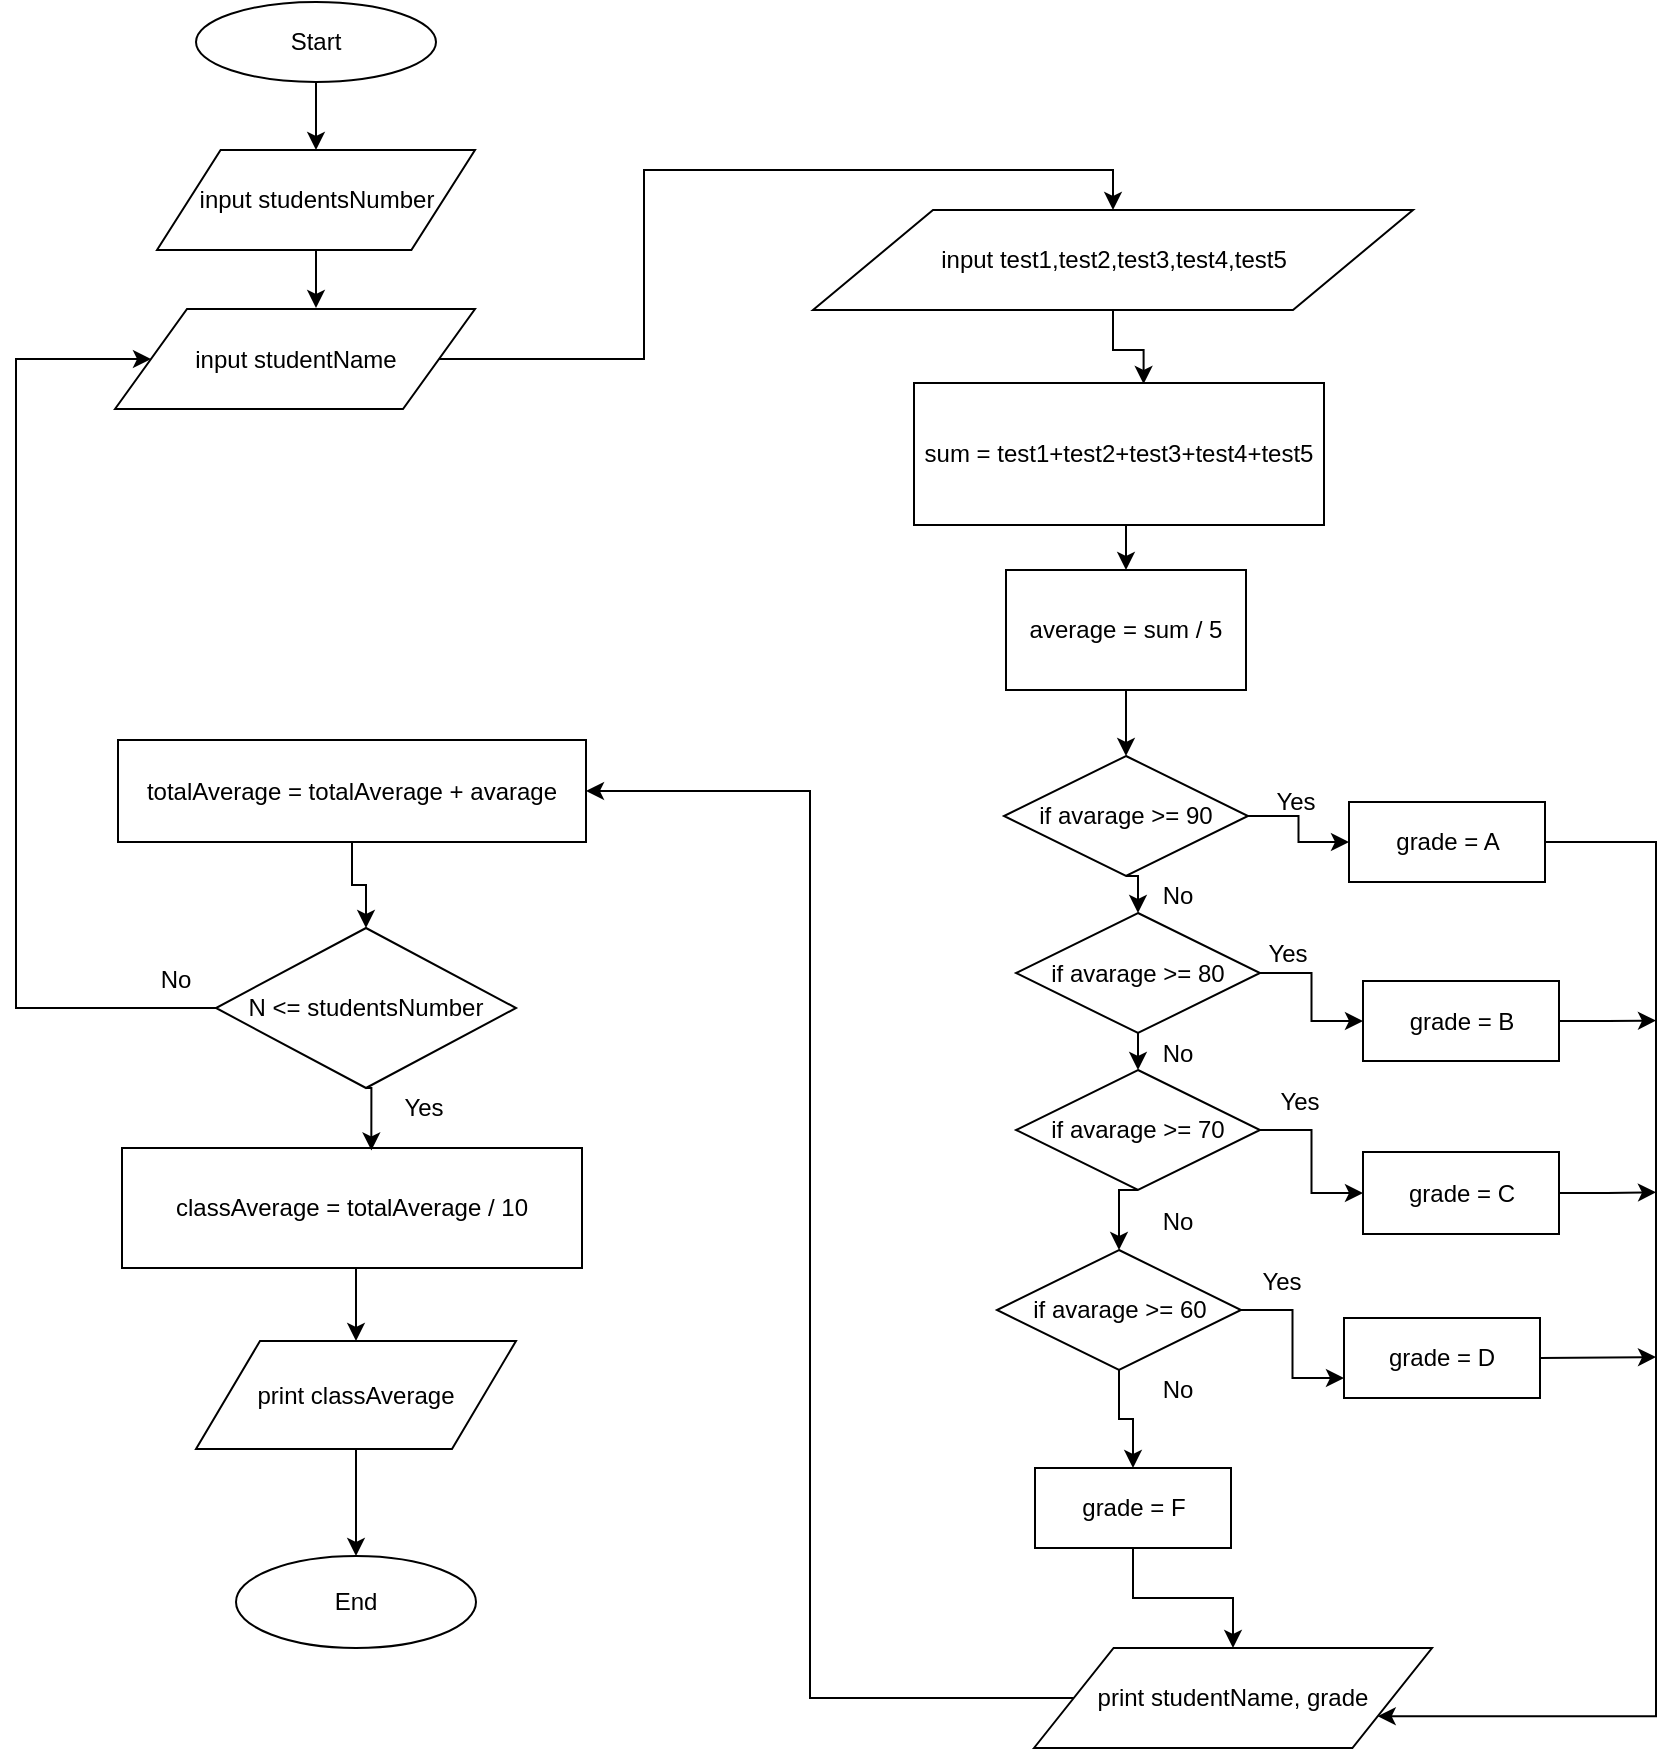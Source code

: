 <mxfile version="11.3.0" type="device" pages="1"><diagram id="lp2wK6yO0J8YGUJruySO" name="Page-1"><mxGraphModel dx="924" dy="759" grid="1" gridSize="10" guides="1" tooltips="1" connect="1" arrows="1" fold="1" page="1" pageScale="1" pageWidth="850" pageHeight="1100" math="0" shadow="0"><root><mxCell id="0"/><mxCell id="1" parent="0"/><mxCell id="BCsHm07Pud3xxthC0Pur-78" style="edgeStyle=orthogonalEdgeStyle;rounded=0;orthogonalLoop=1;jettySize=auto;html=1;exitX=0.5;exitY=1;exitDx=0;exitDy=0;entryX=0.56;entryY=0.007;entryDx=0;entryDy=0;entryPerimeter=0;" edge="1" parent="1" source="BCsHm07Pud3xxthC0Pur-2" target="BCsHm07Pud3xxthC0Pur-3"><mxGeometry relative="1" as="geometry"/></mxCell><mxCell id="BCsHm07Pud3xxthC0Pur-2" value="input test1,test2,test3,test4,test5" style="shape=parallelogram;perimeter=parallelogramPerimeter;whiteSpace=wrap;html=1;" vertex="1" parent="1"><mxGeometry x="418.5" y="111" width="300" height="50" as="geometry"/></mxCell><mxCell id="BCsHm07Pud3xxthC0Pur-9" style="edgeStyle=orthogonalEdgeStyle;rounded=0;orthogonalLoop=1;jettySize=auto;html=1;exitX=0.5;exitY=1;exitDx=0;exitDy=0;entryX=0.5;entryY=0;entryDx=0;entryDy=0;" edge="1" parent="1" source="BCsHm07Pud3xxthC0Pur-3" target="BCsHm07Pud3xxthC0Pur-4"><mxGeometry relative="1" as="geometry"/></mxCell><mxCell id="BCsHm07Pud3xxthC0Pur-3" value="sum =&amp;nbsp;&lt;span&gt;test1+test2+test3+test4+test5&lt;/span&gt;" style="rounded=0;whiteSpace=wrap;html=1;" vertex="1" parent="1"><mxGeometry x="469" y="197.5" width="205" height="71" as="geometry"/></mxCell><mxCell id="BCsHm07Pud3xxthC0Pur-75" style="edgeStyle=orthogonalEdgeStyle;rounded=0;orthogonalLoop=1;jettySize=auto;html=1;exitX=0.5;exitY=1;exitDx=0;exitDy=0;entryX=0.5;entryY=0;entryDx=0;entryDy=0;" edge="1" parent="1" source="BCsHm07Pud3xxthC0Pur-4" target="BCsHm07Pud3xxthC0Pur-12"><mxGeometry relative="1" as="geometry"/></mxCell><mxCell id="BCsHm07Pud3xxthC0Pur-4" value="&lt;span&gt;average = sum / 5&lt;/span&gt;" style="rounded=0;whiteSpace=wrap;html=1;" vertex="1" parent="1"><mxGeometry x="515" y="291" width="120" height="60" as="geometry"/></mxCell><mxCell id="BCsHm07Pud3xxthC0Pur-21" style="edgeStyle=orthogonalEdgeStyle;rounded=0;orthogonalLoop=1;jettySize=auto;html=1;exitX=1;exitY=0.5;exitDx=0;exitDy=0;entryX=0;entryY=0.5;entryDx=0;entryDy=0;" edge="1" parent="1" source="BCsHm07Pud3xxthC0Pur-12" target="BCsHm07Pud3xxthC0Pur-13"><mxGeometry relative="1" as="geometry"/></mxCell><mxCell id="BCsHm07Pud3xxthC0Pur-22" style="edgeStyle=orthogonalEdgeStyle;rounded=0;orthogonalLoop=1;jettySize=auto;html=1;exitX=0.5;exitY=1;exitDx=0;exitDy=0;entryX=0.5;entryY=0;entryDx=0;entryDy=0;" edge="1" parent="1" source="BCsHm07Pud3xxthC0Pur-12" target="BCsHm07Pud3xxthC0Pur-14"><mxGeometry relative="1" as="geometry"/></mxCell><mxCell id="BCsHm07Pud3xxthC0Pur-12" value="if avarage &amp;gt;= 90" style="rhombus;whiteSpace=wrap;html=1;" vertex="1" parent="1"><mxGeometry x="514" y="384" width="122" height="60" as="geometry"/></mxCell><mxCell id="BCsHm07Pud3xxthC0Pur-79" style="edgeStyle=orthogonalEdgeStyle;rounded=0;orthogonalLoop=1;jettySize=auto;html=1;exitX=1;exitY=0.5;exitDx=0;exitDy=0;entryX=1;entryY=0.75;entryDx=0;entryDy=0;" edge="1" parent="1" source="BCsHm07Pud3xxthC0Pur-13" target="BCsHm07Pud3xxthC0Pur-64"><mxGeometry relative="1" as="geometry"><mxPoint x="820" y="890" as="targetPoint"/><Array as="points"><mxPoint x="840" y="427"/><mxPoint x="840" y="865"/></Array></mxGeometry></mxCell><mxCell id="BCsHm07Pud3xxthC0Pur-13" value="grade = A" style="shape=parallelogram;perimeter=parallelogramPerimeter;whiteSpace=wrap;html=1;size=0;" vertex="1" parent="1"><mxGeometry x="686.5" y="407" width="98" height="40" as="geometry"/></mxCell><mxCell id="BCsHm07Pud3xxthC0Pur-23" style="edgeStyle=orthogonalEdgeStyle;rounded=0;orthogonalLoop=1;jettySize=auto;html=1;exitX=1;exitY=0.5;exitDx=0;exitDy=0;" edge="1" parent="1" source="BCsHm07Pud3xxthC0Pur-14" target="BCsHm07Pud3xxthC0Pur-17"><mxGeometry relative="1" as="geometry"/></mxCell><mxCell id="BCsHm07Pud3xxthC0Pur-24" style="edgeStyle=orthogonalEdgeStyle;rounded=0;orthogonalLoop=1;jettySize=auto;html=1;exitX=0.5;exitY=1;exitDx=0;exitDy=0;entryX=0.5;entryY=0;entryDx=0;entryDy=0;" edge="1" parent="1" source="BCsHm07Pud3xxthC0Pur-14" target="BCsHm07Pud3xxthC0Pur-15"><mxGeometry relative="1" as="geometry"/></mxCell><mxCell id="BCsHm07Pud3xxthC0Pur-14" value="if avarage &amp;gt;= 80" style="rhombus;whiteSpace=wrap;html=1;" vertex="1" parent="1"><mxGeometry x="520" y="462.5" width="122" height="60" as="geometry"/></mxCell><mxCell id="BCsHm07Pud3xxthC0Pur-25" style="edgeStyle=orthogonalEdgeStyle;rounded=0;orthogonalLoop=1;jettySize=auto;html=1;exitX=1;exitY=0.5;exitDx=0;exitDy=0;entryX=0;entryY=0.5;entryDx=0;entryDy=0;" edge="1" parent="1" source="BCsHm07Pud3xxthC0Pur-15" target="BCsHm07Pud3xxthC0Pur-18"><mxGeometry relative="1" as="geometry"/></mxCell><mxCell id="BCsHm07Pud3xxthC0Pur-26" style="edgeStyle=orthogonalEdgeStyle;rounded=0;orthogonalLoop=1;jettySize=auto;html=1;exitX=0.5;exitY=1;exitDx=0;exitDy=0;entryX=0.5;entryY=0;entryDx=0;entryDy=0;" edge="1" parent="1" source="BCsHm07Pud3xxthC0Pur-15" target="BCsHm07Pud3xxthC0Pur-16"><mxGeometry relative="1" as="geometry"/></mxCell><mxCell id="BCsHm07Pud3xxthC0Pur-15" value="if avarage &amp;gt;= 70" style="rhombus;whiteSpace=wrap;html=1;" vertex="1" parent="1"><mxGeometry x="520" y="541" width="122" height="60" as="geometry"/></mxCell><mxCell id="BCsHm07Pud3xxthC0Pur-27" style="edgeStyle=orthogonalEdgeStyle;rounded=0;orthogonalLoop=1;jettySize=auto;html=1;exitX=1;exitY=0.5;exitDx=0;exitDy=0;entryX=0;entryY=0.75;entryDx=0;entryDy=0;" edge="1" parent="1" source="BCsHm07Pud3xxthC0Pur-16" target="BCsHm07Pud3xxthC0Pur-19"><mxGeometry relative="1" as="geometry"/></mxCell><mxCell id="BCsHm07Pud3xxthC0Pur-29" style="edgeStyle=orthogonalEdgeStyle;rounded=0;orthogonalLoop=1;jettySize=auto;html=1;entryX=0.5;entryY=0;entryDx=0;entryDy=0;" edge="1" parent="1" source="BCsHm07Pud3xxthC0Pur-16" target="BCsHm07Pud3xxthC0Pur-28"><mxGeometry relative="1" as="geometry"/></mxCell><mxCell id="BCsHm07Pud3xxthC0Pur-16" value="if avarage &amp;gt;= 60" style="rhombus;whiteSpace=wrap;html=1;" vertex="1" parent="1"><mxGeometry x="510.5" y="631" width="122" height="60" as="geometry"/></mxCell><mxCell id="BCsHm07Pud3xxthC0Pur-90" style="edgeStyle=orthogonalEdgeStyle;rounded=0;orthogonalLoop=1;jettySize=auto;html=1;exitX=1;exitY=0.5;exitDx=0;exitDy=0;" edge="1" parent="1" source="BCsHm07Pud3xxthC0Pur-17"><mxGeometry relative="1" as="geometry"><mxPoint x="840.0" y="516.294" as="targetPoint"/></mxGeometry></mxCell><mxCell id="BCsHm07Pud3xxthC0Pur-17" value="grade = B" style="shape=parallelogram;perimeter=parallelogramPerimeter;whiteSpace=wrap;html=1;size=0;" vertex="1" parent="1"><mxGeometry x="693.5" y="496.5" width="98" height="40" as="geometry"/></mxCell><mxCell id="BCsHm07Pud3xxthC0Pur-91" style="edgeStyle=orthogonalEdgeStyle;rounded=0;orthogonalLoop=1;jettySize=auto;html=1;exitX=1;exitY=0.5;exitDx=0;exitDy=0;" edge="1" parent="1" source="BCsHm07Pud3xxthC0Pur-18"><mxGeometry relative="1" as="geometry"><mxPoint x="840.0" y="602.176" as="targetPoint"/></mxGeometry></mxCell><mxCell id="BCsHm07Pud3xxthC0Pur-18" value="grade = C" style="shape=parallelogram;perimeter=parallelogramPerimeter;whiteSpace=wrap;html=1;size=0;" vertex="1" parent="1"><mxGeometry x="693.5" y="582" width="98" height="41" as="geometry"/></mxCell><mxCell id="BCsHm07Pud3xxthC0Pur-92" style="edgeStyle=orthogonalEdgeStyle;rounded=0;orthogonalLoop=1;jettySize=auto;html=1;exitX=1;exitY=0.5;exitDx=0;exitDy=0;" edge="1" parent="1" source="BCsHm07Pud3xxthC0Pur-19"><mxGeometry relative="1" as="geometry"><mxPoint x="840.0" y="684.529" as="targetPoint"/></mxGeometry></mxCell><mxCell id="BCsHm07Pud3xxthC0Pur-19" value="grade = D" style="shape=parallelogram;perimeter=parallelogramPerimeter;whiteSpace=wrap;html=1;size=0;" vertex="1" parent="1"><mxGeometry x="684" y="665" width="98" height="40" as="geometry"/></mxCell><mxCell id="BCsHm07Pud3xxthC0Pur-65" style="edgeStyle=orthogonalEdgeStyle;rounded=0;orthogonalLoop=1;jettySize=auto;html=1;entryX=0.5;entryY=0;entryDx=0;entryDy=0;" edge="1" parent="1" source="BCsHm07Pud3xxthC0Pur-28" target="BCsHm07Pud3xxthC0Pur-64"><mxGeometry relative="1" as="geometry"/></mxCell><mxCell id="BCsHm07Pud3xxthC0Pur-28" value="grade = F" style="shape=parallelogram;perimeter=parallelogramPerimeter;whiteSpace=wrap;html=1;size=0;" vertex="1" parent="1"><mxGeometry x="529.5" y="740" width="98" height="40" as="geometry"/></mxCell><mxCell id="BCsHm07Pud3xxthC0Pur-31" value="Yes" style="text;html=1;strokeColor=none;fillColor=none;align=center;verticalAlign=middle;whiteSpace=wrap;rounded=0;" vertex="1" parent="1"><mxGeometry x="639.5" y="397" width="40" height="20" as="geometry"/></mxCell><mxCell id="BCsHm07Pud3xxthC0Pur-32" value="Yes" style="text;html=1;strokeColor=none;fillColor=none;align=center;verticalAlign=middle;whiteSpace=wrap;rounded=0;" vertex="1" parent="1"><mxGeometry x="636" y="472.5" width="40" height="20" as="geometry"/></mxCell><mxCell id="BCsHm07Pud3xxthC0Pur-33" value="Yes" style="text;html=1;strokeColor=none;fillColor=none;align=center;verticalAlign=middle;whiteSpace=wrap;rounded=0;" vertex="1" parent="1"><mxGeometry x="642" y="546.5" width="40" height="20" as="geometry"/></mxCell><mxCell id="BCsHm07Pud3xxthC0Pur-34" value="Yes" style="text;html=1;strokeColor=none;fillColor=none;align=center;verticalAlign=middle;whiteSpace=wrap;rounded=0;" vertex="1" parent="1"><mxGeometry x="632.5" y="637" width="40" height="20" as="geometry"/></mxCell><mxCell id="BCsHm07Pud3xxthC0Pur-35" value="No" style="text;html=1;strokeColor=none;fillColor=none;align=center;verticalAlign=middle;whiteSpace=wrap;rounded=0;" vertex="1" parent="1"><mxGeometry x="581" y="444" width="40" height="20" as="geometry"/></mxCell><mxCell id="BCsHm07Pud3xxthC0Pur-36" value="No" style="text;html=1;strokeColor=none;fillColor=none;align=center;verticalAlign=middle;whiteSpace=wrap;rounded=0;" vertex="1" parent="1"><mxGeometry x="581" y="522.5" width="40" height="20" as="geometry"/></mxCell><mxCell id="BCsHm07Pud3xxthC0Pur-37" value="No" style="text;html=1;strokeColor=none;fillColor=none;align=center;verticalAlign=middle;whiteSpace=wrap;rounded=0;" vertex="1" parent="1"><mxGeometry x="581" y="606.5" width="40" height="20" as="geometry"/></mxCell><mxCell id="BCsHm07Pud3xxthC0Pur-40" value="No" style="text;html=1;strokeColor=none;fillColor=none;align=center;verticalAlign=middle;whiteSpace=wrap;rounded=0;" vertex="1" parent="1"><mxGeometry x="581" y="691" width="40" height="20" as="geometry"/></mxCell><mxCell id="BCsHm07Pud3xxthC0Pur-81" style="edgeStyle=orthogonalEdgeStyle;rounded=0;orthogonalLoop=1;jettySize=auto;html=1;exitX=0.5;exitY=1;exitDx=0;exitDy=0;" edge="1" parent="1" source="BCsHm07Pud3xxthC0Pur-43" target="BCsHm07Pud3xxthC0Pur-80"><mxGeometry relative="1" as="geometry"/></mxCell><mxCell id="BCsHm07Pud3xxthC0Pur-43" value="Start" style="ellipse;whiteSpace=wrap;html=1;" vertex="1" parent="1"><mxGeometry x="110" y="7" width="120" height="40" as="geometry"/></mxCell><mxCell id="BCsHm07Pud3xxthC0Pur-49" style="edgeStyle=orthogonalEdgeStyle;rounded=0;orthogonalLoop=1;jettySize=auto;html=1;entryX=0.5;entryY=0;entryDx=0;entryDy=0;" edge="1" parent="1" source="BCsHm07Pud3xxthC0Pur-47" target="BCsHm07Pud3xxthC0Pur-2"><mxGeometry relative="1" as="geometry"/></mxCell><mxCell id="BCsHm07Pud3xxthC0Pur-47" value="input studentName" style="shape=parallelogram;perimeter=parallelogramPerimeter;whiteSpace=wrap;html=1;" vertex="1" parent="1"><mxGeometry x="69.5" y="160.5" width="180" height="50" as="geometry"/></mxCell><mxCell id="BCsHm07Pud3xxthC0Pur-87" style="edgeStyle=orthogonalEdgeStyle;rounded=0;orthogonalLoop=1;jettySize=auto;html=1;exitX=0.5;exitY=1;exitDx=0;exitDy=0;entryX=0.5;entryY=0;entryDx=0;entryDy=0;" edge="1" parent="1" source="BCsHm07Pud3xxthC0Pur-53" target="BCsHm07Pud3xxthC0Pur-84"><mxGeometry relative="1" as="geometry"/></mxCell><mxCell id="BCsHm07Pud3xxthC0Pur-53" value="&lt;span style=&quot;font-size: 12px&quot;&gt;totalAverage =&amp;nbsp;totalAverage + avarage&lt;/span&gt;" style="rounded=0;whiteSpace=wrap;html=1;" vertex="1" parent="1"><mxGeometry x="71" y="376" width="234" height="51" as="geometry"/></mxCell><mxCell id="BCsHm07Pud3xxthC0Pur-62" style="edgeStyle=orthogonalEdgeStyle;rounded=0;orthogonalLoop=1;jettySize=auto;html=1;exitX=0.5;exitY=1;exitDx=0;exitDy=0;entryX=0.5;entryY=0;entryDx=0;entryDy=0;" edge="1" parent="1" source="BCsHm07Pud3xxthC0Pur-58" target="BCsHm07Pud3xxthC0Pur-59"><mxGeometry relative="1" as="geometry"/></mxCell><mxCell id="BCsHm07Pud3xxthC0Pur-58" value="&lt;span style=&quot;font-size: 12px&quot;&gt;classAverage = totalAverage / 10&lt;/span&gt;" style="rounded=0;whiteSpace=wrap;html=1;" vertex="1" parent="1"><mxGeometry x="73" y="580" width="230" height="60" as="geometry"/></mxCell><mxCell id="BCsHm07Pud3xxthC0Pur-93" style="edgeStyle=orthogonalEdgeStyle;rounded=0;orthogonalLoop=1;jettySize=auto;html=1;exitX=0.5;exitY=1;exitDx=0;exitDy=0;entryX=0.5;entryY=0;entryDx=0;entryDy=0;" edge="1" parent="1" source="BCsHm07Pud3xxthC0Pur-59" target="BCsHm07Pud3xxthC0Pur-60"><mxGeometry relative="1" as="geometry"/></mxCell><mxCell id="BCsHm07Pud3xxthC0Pur-59" value="print classAverage" style="shape=parallelogram;perimeter=parallelogramPerimeter;whiteSpace=wrap;html=1;" vertex="1" parent="1"><mxGeometry x="110" y="676.5" width="160" height="54" as="geometry"/></mxCell><mxCell id="BCsHm07Pud3xxthC0Pur-60" value="End" style="ellipse;whiteSpace=wrap;html=1;" vertex="1" parent="1"><mxGeometry x="130" y="784" width="120" height="46" as="geometry"/></mxCell><mxCell id="BCsHm07Pud3xxthC0Pur-66" style="edgeStyle=orthogonalEdgeStyle;rounded=0;orthogonalLoop=1;jettySize=auto;html=1;entryX=1;entryY=0.5;entryDx=0;entryDy=0;" edge="1" parent="1" source="BCsHm07Pud3xxthC0Pur-64" target="BCsHm07Pud3xxthC0Pur-53"><mxGeometry relative="1" as="geometry"/></mxCell><mxCell id="BCsHm07Pud3xxthC0Pur-64" value="print studentName, grade" style="shape=parallelogram;perimeter=parallelogramPerimeter;whiteSpace=wrap;html=1;" vertex="1" parent="1"><mxGeometry x="529" y="830" width="199" height="50" as="geometry"/></mxCell><mxCell id="BCsHm07Pud3xxthC0Pur-82" style="edgeStyle=orthogonalEdgeStyle;rounded=0;orthogonalLoop=1;jettySize=auto;html=1;exitX=0.5;exitY=1;exitDx=0;exitDy=0;" edge="1" parent="1" source="BCsHm07Pud3xxthC0Pur-80"><mxGeometry relative="1" as="geometry"><mxPoint x="170" y="160" as="targetPoint"/></mxGeometry></mxCell><mxCell id="BCsHm07Pud3xxthC0Pur-80" value="input studentsNumber" style="shape=parallelogram;perimeter=parallelogramPerimeter;whiteSpace=wrap;html=1;" vertex="1" parent="1"><mxGeometry x="90.5" y="81" width="159" height="50" as="geometry"/></mxCell><mxCell id="BCsHm07Pud3xxthC0Pur-85" style="edgeStyle=orthogonalEdgeStyle;rounded=0;orthogonalLoop=1;jettySize=auto;html=1;exitX=0.5;exitY=1;exitDx=0;exitDy=0;entryX=0.542;entryY=0.02;entryDx=0;entryDy=0;entryPerimeter=0;" edge="1" parent="1" source="BCsHm07Pud3xxthC0Pur-84" target="BCsHm07Pud3xxthC0Pur-58"><mxGeometry relative="1" as="geometry"/></mxCell><mxCell id="BCsHm07Pud3xxthC0Pur-86" style="edgeStyle=orthogonalEdgeStyle;rounded=0;orthogonalLoop=1;jettySize=auto;html=1;exitX=0;exitY=0.5;exitDx=0;exitDy=0;entryX=0;entryY=0.5;entryDx=0;entryDy=0;" edge="1" parent="1" source="BCsHm07Pud3xxthC0Pur-84" target="BCsHm07Pud3xxthC0Pur-47"><mxGeometry relative="1" as="geometry"><Array as="points"><mxPoint x="20" y="510"/><mxPoint x="20" y="185"/></Array></mxGeometry></mxCell><mxCell id="BCsHm07Pud3xxthC0Pur-84" value="N &amp;lt;= studentsNumber" style="rhombus;whiteSpace=wrap;html=1;" vertex="1" parent="1"><mxGeometry x="120" y="470" width="150" height="80" as="geometry"/></mxCell><mxCell id="BCsHm07Pud3xxthC0Pur-88" value="Yes" style="text;html=1;strokeColor=none;fillColor=none;align=center;verticalAlign=middle;whiteSpace=wrap;rounded=0;" vertex="1" parent="1"><mxGeometry x="204" y="550" width="40" height="20" as="geometry"/></mxCell><mxCell id="BCsHm07Pud3xxthC0Pur-89" value="No" style="text;html=1;strokeColor=none;fillColor=none;align=center;verticalAlign=middle;whiteSpace=wrap;rounded=0;" vertex="1" parent="1"><mxGeometry x="80" y="485.5" width="40" height="20" as="geometry"/></mxCell></root></mxGraphModel></diagram></mxfile>